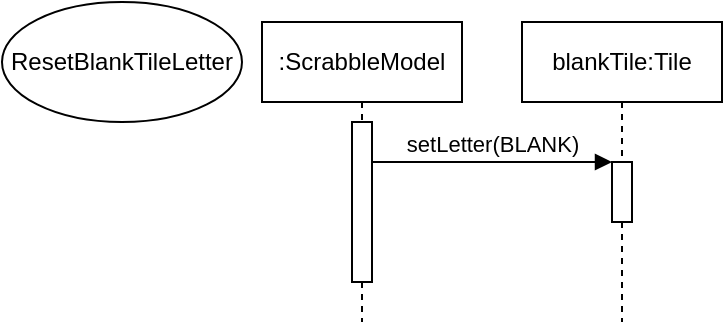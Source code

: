 <mxfile version="15.5.4" type="embed"><diagram id="DCJ9wXoPZiAAIGqa85_C" name="Page-1"><mxGraphModel dx="948" dy="465" grid="1" gridSize="10" guides="1" tooltips="1" connect="1" arrows="1" fold="1" page="1" pageScale="1" pageWidth="850" pageHeight="1100" math="0" shadow="0"><root><mxCell id="0"/><mxCell id="1" parent="0"/><mxCell id="2" value=":ScrabbleModel" style="shape=umlLifeline;perimeter=lifelinePerimeter;whiteSpace=wrap;html=1;container=1;collapsible=0;recursiveResize=0;outlineConnect=0;" vertex="1" parent="1"><mxGeometry x="140" y="30" width="100" height="150" as="geometry"/></mxCell><mxCell id="4" value="" style="html=1;points=[];perimeter=orthogonalPerimeter;" vertex="1" parent="2"><mxGeometry x="45" y="50" width="10" height="80" as="geometry"/></mxCell><mxCell id="3" value="blankTile:Tile" style="shape=umlLifeline;perimeter=lifelinePerimeter;whiteSpace=wrap;html=1;container=1;collapsible=0;recursiveResize=0;outlineConnect=0;" vertex="1" parent="1"><mxGeometry x="270" y="30" width="100" height="150" as="geometry"/></mxCell><mxCell id="6" value="" style="html=1;points=[];perimeter=orthogonalPerimeter;" vertex="1" parent="3"><mxGeometry x="45" y="70" width="10" height="30" as="geometry"/></mxCell><mxCell id="5" value="ResetBlankTileLetter" style="ellipse;whiteSpace=wrap;html=1;" vertex="1" parent="1"><mxGeometry x="10" y="20" width="120" height="60" as="geometry"/></mxCell><mxCell id="7" value="setLetter(BLANK)" style="html=1;verticalAlign=bottom;endArrow=block;entryX=0;entryY=0;rounded=0;" edge="1" target="6" parent="1" source="4"><mxGeometry relative="1" as="geometry"><mxPoint x="245" y="90" as="sourcePoint"/></mxGeometry></mxCell></root></mxGraphModel></diagram></mxfile>